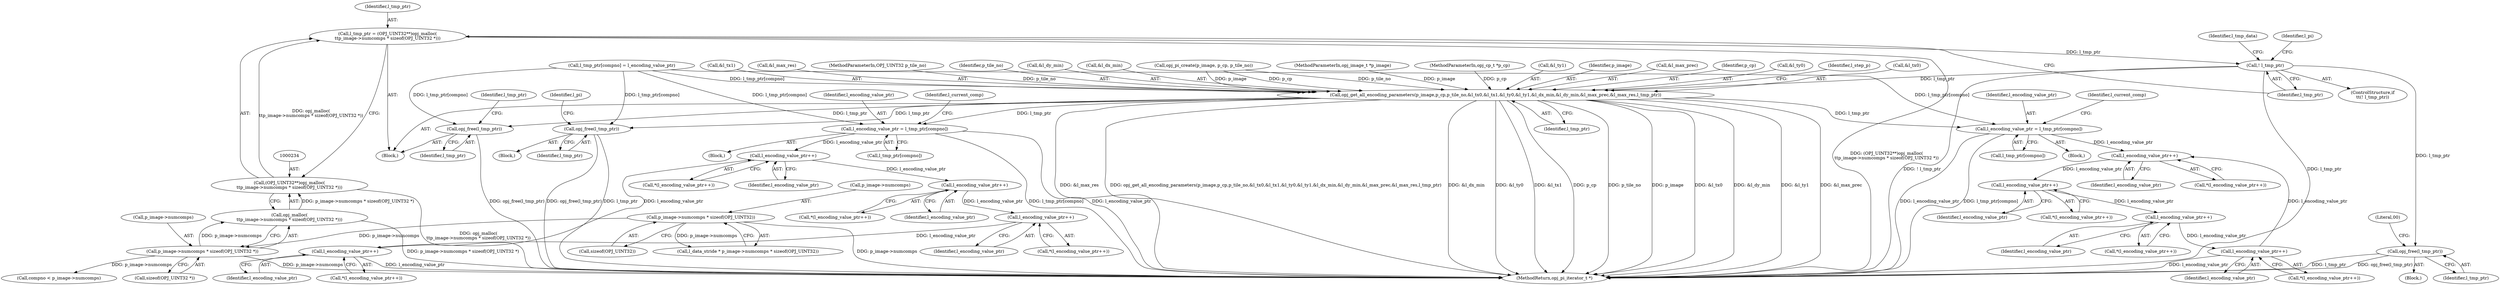 digraph "0_openjpeg_c16bc057ba3f125051c9966cf1f5b68a05681de4@integer" {
"1000231" [label="(Call,l_tmp_ptr = (OPJ_UINT32**)opj_malloc(\n\t\tp_image->numcomps * sizeof(OPJ_UINT32 *)))"];
"1000233" [label="(Call,(OPJ_UINT32**)opj_malloc(\n\t\tp_image->numcomps * sizeof(OPJ_UINT32 *)))"];
"1000235" [label="(Call,opj_malloc(\n\t\tp_image->numcomps * sizeof(OPJ_UINT32 *)))"];
"1000236" [label="(Call,p_image->numcomps * sizeof(OPJ_UINT32 *))"];
"1000219" [label="(Call,p_image->numcomps * sizeof(OPJ_UINT32))"];
"1000243" [label="(Call,! l_tmp_ptr)"];
"1000262" [label="(Call,opj_free(l_tmp_ptr))"];
"1000289" [label="(Call,opj_get_all_encoding_parameters(p_image,p_cp,p_tile_no,&l_tx0,&l_tx1,&l_ty0,&l_ty1,&l_dx_min,&l_dy_min,&l_max_prec,&l_max_res,l_tmp_ptr))"];
"1000357" [label="(Call,opj_free(l_tmp_ptr))"];
"1000437" [label="(Call,l_encoding_value_ptr = l_tmp_ptr[compno])"];
"1000473" [label="(Call,l_encoding_value_ptr++)"];
"1000480" [label="(Call,l_encoding_value_ptr++)"];
"1000487" [label="(Call,l_encoding_value_ptr++)"];
"1000494" [label="(Call,l_encoding_value_ptr++)"];
"1000589" [label="(Call,l_encoding_value_ptr = l_tmp_ptr[compno])"];
"1000625" [label="(Call,l_encoding_value_ptr++)"];
"1000632" [label="(Call,l_encoding_value_ptr++)"];
"1000639" [label="(Call,l_encoding_value_ptr++)"];
"1000646" [label="(Call,l_encoding_value_ptr++)"];
"1000672" [label="(Call,opj_free(l_tmp_ptr))"];
"1000596" [label="(Identifier,l_current_comp)"];
"1000219" [label="(Call,p_image->numcomps * sizeof(OPJ_UINT32))"];
"1000633" [label="(Identifier,l_encoding_value_ptr)"];
"1000675" [label="(Identifier,l_tmp_ptr)"];
"1000291" [label="(Identifier,p_cp)"];
"1000217" [label="(Call,l_data_stride * p_image->numcomps * sizeof(OPJ_UINT32))"];
"1000487" [label="(Call,l_encoding_value_ptr++)"];
"1000297" [label="(Call,&l_ty0)"];
"1000481" [label="(Identifier,l_encoding_value_ptr)"];
"1000232" [label="(Identifier,l_tmp_ptr)"];
"1000438" [label="(Identifier,l_encoding_value_ptr)"];
"1000251" [label="(Identifier,l_pi)"];
"1000473" [label="(Call,l_encoding_value_ptr++)"];
"1000311" [label="(Identifier,l_step_p)"];
"1000494" [label="(Call,l_encoding_value_ptr++)"];
"1000243" [label="(Call,! l_tmp_ptr)"];
"1000265" [label="(Literal,00)"];
"1000293" [label="(Call,&l_tx0)"];
"1000495" [label="(Identifier,l_encoding_value_ptr)"];
"1000295" [label="(Call,&l_tx1)"];
"1000631" [label="(Call,*(l_encoding_value_ptr++))"];
"1000696" [label="(MethodReturn,opj_pi_iterator_t *)"];
"1000235" [label="(Call,opj_malloc(\n\t\tp_image->numcomps * sizeof(OPJ_UINT32 *)))"];
"1000307" [label="(Call,&l_max_res)"];
"1000591" [label="(Call,l_tmp_ptr[compno])"];
"1000244" [label="(Identifier,l_tmp_ptr)"];
"1000479" [label="(Call,*(l_encoding_value_ptr++))"];
"1000624" [label="(Call,*(l_encoding_value_ptr++))"];
"1000646" [label="(Call,l_encoding_value_ptr++)"];
"1000437" [label="(Call,l_encoding_value_ptr = l_tmp_ptr[compno])"];
"1000357" [label="(Call,opj_free(l_tmp_ptr))"];
"1000488" [label="(Identifier,l_encoding_value_ptr)"];
"1000125" [label="(MethodParameterIn,OPJ_UINT32 p_tile_no)"];
"1000358" [label="(Identifier,l_tmp_ptr)"];
"1000639" [label="(Call,l_encoding_value_ptr++)"];
"1000262" [label="(Call,opj_free(l_tmp_ptr))"];
"1000263" [label="(Identifier,l_tmp_ptr)"];
"1000273" [label="(Call,compno < p_image->numcomps)"];
"1000281" [label="(Call,l_tmp_ptr[compno] = l_encoding_value_ptr)"];
"1000589" [label="(Call,l_encoding_value_ptr = l_tmp_ptr[compno])"];
"1000480" [label="(Call,l_encoding_value_ptr++)"];
"1000247" [label="(Identifier,l_tmp_data)"];
"1000289" [label="(Call,opj_get_all_encoding_parameters(p_image,p_cp,p_tile_no,&l_tx0,&l_tx1,&l_ty0,&l_ty1,&l_dx_min,&l_dy_min,&l_max_prec,&l_max_res,l_tmp_ptr))"];
"1000240" [label="(Call,sizeof(OPJ_UINT32 *))"];
"1000237" [label="(Call,p_image->numcomps)"];
"1000126" [label="(Block,)"];
"1000220" [label="(Call,p_image->numcomps)"];
"1000292" [label="(Identifier,p_tile_no)"];
"1000303" [label="(Call,&l_dy_min)"];
"1000645" [label="(Call,*(l_encoding_value_ptr++))"];
"1000301" [label="(Call,&l_dx_min)"];
"1000242" [label="(ControlStructure,if\n\t\t(! l_tmp_ptr))"];
"1000252" [label="(Call,opj_pi_create(p_image, p_cp, p_tile_no))"];
"1000236" [label="(Call,p_image->numcomps * sizeof(OPJ_UINT32 *))"];
"1000638" [label="(Call,*(l_encoding_value_ptr++))"];
"1000354" [label="(Block,)"];
"1000233" [label="(Call,(OPJ_UINT32**)opj_malloc(\n\t\tp_image->numcomps * sizeof(OPJ_UINT32 *)))"];
"1000123" [label="(MethodParameterIn,opj_image_t *p_image)"];
"1000124" [label="(MethodParameterIn,opj_cp_t *p_cp)"];
"1000299" [label="(Call,&l_ty1)"];
"1000474" [label="(Identifier,l_encoding_value_ptr)"];
"1000486" [label="(Call,*(l_encoding_value_ptr++))"];
"1000582" [label="(Block,)"];
"1000632" [label="(Call,l_encoding_value_ptr++)"];
"1000430" [label="(Block,)"];
"1000444" [label="(Identifier,l_current_comp)"];
"1000223" [label="(Call,sizeof(OPJ_UINT32))"];
"1000472" [label="(Call,*(l_encoding_value_ptr++))"];
"1000647" [label="(Identifier,l_encoding_value_ptr)"];
"1000259" [label="(Block,)"];
"1000626" [label="(Identifier,l_encoding_value_ptr)"];
"1000231" [label="(Call,l_tmp_ptr = (OPJ_UINT32**)opj_malloc(\n\t\tp_image->numcomps * sizeof(OPJ_UINT32 *)))"];
"1000493" [label="(Call,*(l_encoding_value_ptr++))"];
"1000640" [label="(Identifier,l_encoding_value_ptr)"];
"1000673" [label="(Identifier,l_tmp_ptr)"];
"1000672" [label="(Call,opj_free(l_tmp_ptr))"];
"1000625" [label="(Call,l_encoding_value_ptr++)"];
"1000360" [label="(Identifier,l_pi)"];
"1000590" [label="(Identifier,l_encoding_value_ptr)"];
"1000290" [label="(Identifier,p_image)"];
"1000305" [label="(Call,&l_max_prec)"];
"1000439" [label="(Call,l_tmp_ptr[compno])"];
"1000309" [label="(Identifier,l_tmp_ptr)"];
"1000231" -> "1000126"  [label="AST: "];
"1000231" -> "1000233"  [label="CFG: "];
"1000232" -> "1000231"  [label="AST: "];
"1000233" -> "1000231"  [label="AST: "];
"1000244" -> "1000231"  [label="CFG: "];
"1000231" -> "1000696"  [label="DDG: (OPJ_UINT32**)opj_malloc(\n\t\tp_image->numcomps * sizeof(OPJ_UINT32 *))"];
"1000233" -> "1000231"  [label="DDG: opj_malloc(\n\t\tp_image->numcomps * sizeof(OPJ_UINT32 *))"];
"1000231" -> "1000243"  [label="DDG: l_tmp_ptr"];
"1000233" -> "1000235"  [label="CFG: "];
"1000234" -> "1000233"  [label="AST: "];
"1000235" -> "1000233"  [label="AST: "];
"1000233" -> "1000696"  [label="DDG: opj_malloc(\n\t\tp_image->numcomps * sizeof(OPJ_UINT32 *))"];
"1000235" -> "1000233"  [label="DDG: p_image->numcomps * sizeof(OPJ_UINT32 *)"];
"1000235" -> "1000236"  [label="CFG: "];
"1000236" -> "1000235"  [label="AST: "];
"1000235" -> "1000696"  [label="DDG: p_image->numcomps * sizeof(OPJ_UINT32 *)"];
"1000236" -> "1000235"  [label="DDG: p_image->numcomps"];
"1000236" -> "1000240"  [label="CFG: "];
"1000237" -> "1000236"  [label="AST: "];
"1000240" -> "1000236"  [label="AST: "];
"1000236" -> "1000696"  [label="DDG: p_image->numcomps"];
"1000219" -> "1000236"  [label="DDG: p_image->numcomps"];
"1000236" -> "1000273"  [label="DDG: p_image->numcomps"];
"1000219" -> "1000217"  [label="AST: "];
"1000219" -> "1000223"  [label="CFG: "];
"1000220" -> "1000219"  [label="AST: "];
"1000223" -> "1000219"  [label="AST: "];
"1000217" -> "1000219"  [label="CFG: "];
"1000219" -> "1000696"  [label="DDG: p_image->numcomps"];
"1000219" -> "1000217"  [label="DDG: p_image->numcomps"];
"1000243" -> "1000242"  [label="AST: "];
"1000243" -> "1000244"  [label="CFG: "];
"1000244" -> "1000243"  [label="AST: "];
"1000247" -> "1000243"  [label="CFG: "];
"1000251" -> "1000243"  [label="CFG: "];
"1000243" -> "1000696"  [label="DDG: l_tmp_ptr"];
"1000243" -> "1000696"  [label="DDG: ! l_tmp_ptr"];
"1000243" -> "1000262"  [label="DDG: l_tmp_ptr"];
"1000243" -> "1000289"  [label="DDG: l_tmp_ptr"];
"1000262" -> "1000259"  [label="AST: "];
"1000262" -> "1000263"  [label="CFG: "];
"1000263" -> "1000262"  [label="AST: "];
"1000265" -> "1000262"  [label="CFG: "];
"1000262" -> "1000696"  [label="DDG: l_tmp_ptr"];
"1000262" -> "1000696"  [label="DDG: opj_free(l_tmp_ptr)"];
"1000289" -> "1000126"  [label="AST: "];
"1000289" -> "1000309"  [label="CFG: "];
"1000290" -> "1000289"  [label="AST: "];
"1000291" -> "1000289"  [label="AST: "];
"1000292" -> "1000289"  [label="AST: "];
"1000293" -> "1000289"  [label="AST: "];
"1000295" -> "1000289"  [label="AST: "];
"1000297" -> "1000289"  [label="AST: "];
"1000299" -> "1000289"  [label="AST: "];
"1000301" -> "1000289"  [label="AST: "];
"1000303" -> "1000289"  [label="AST: "];
"1000305" -> "1000289"  [label="AST: "];
"1000307" -> "1000289"  [label="AST: "];
"1000309" -> "1000289"  [label="AST: "];
"1000311" -> "1000289"  [label="CFG: "];
"1000289" -> "1000696"  [label="DDG: p_cp"];
"1000289" -> "1000696"  [label="DDG: p_tile_no"];
"1000289" -> "1000696"  [label="DDG: p_image"];
"1000289" -> "1000696"  [label="DDG: &l_tx0"];
"1000289" -> "1000696"  [label="DDG: &l_dy_min"];
"1000289" -> "1000696"  [label="DDG: &l_ty1"];
"1000289" -> "1000696"  [label="DDG: &l_max_prec"];
"1000289" -> "1000696"  [label="DDG: &l_max_res"];
"1000289" -> "1000696"  [label="DDG: opj_get_all_encoding_parameters(p_image,p_cp,p_tile_no,&l_tx0,&l_tx1,&l_ty0,&l_ty1,&l_dx_min,&l_dy_min,&l_max_prec,&l_max_res,l_tmp_ptr)"];
"1000289" -> "1000696"  [label="DDG: &l_dx_min"];
"1000289" -> "1000696"  [label="DDG: &l_ty0"];
"1000289" -> "1000696"  [label="DDG: &l_tx1"];
"1000252" -> "1000289"  [label="DDG: p_image"];
"1000252" -> "1000289"  [label="DDG: p_cp"];
"1000252" -> "1000289"  [label="DDG: p_tile_no"];
"1000123" -> "1000289"  [label="DDG: p_image"];
"1000124" -> "1000289"  [label="DDG: p_cp"];
"1000125" -> "1000289"  [label="DDG: p_tile_no"];
"1000281" -> "1000289"  [label="DDG: l_tmp_ptr[compno]"];
"1000289" -> "1000357"  [label="DDG: l_tmp_ptr"];
"1000289" -> "1000437"  [label="DDG: l_tmp_ptr"];
"1000289" -> "1000589"  [label="DDG: l_tmp_ptr"];
"1000289" -> "1000672"  [label="DDG: l_tmp_ptr"];
"1000357" -> "1000354"  [label="AST: "];
"1000357" -> "1000358"  [label="CFG: "];
"1000358" -> "1000357"  [label="AST: "];
"1000360" -> "1000357"  [label="CFG: "];
"1000357" -> "1000696"  [label="DDG: opj_free(l_tmp_ptr)"];
"1000357" -> "1000696"  [label="DDG: l_tmp_ptr"];
"1000281" -> "1000357"  [label="DDG: l_tmp_ptr[compno]"];
"1000437" -> "1000430"  [label="AST: "];
"1000437" -> "1000439"  [label="CFG: "];
"1000438" -> "1000437"  [label="AST: "];
"1000439" -> "1000437"  [label="AST: "];
"1000444" -> "1000437"  [label="CFG: "];
"1000437" -> "1000696"  [label="DDG: l_encoding_value_ptr"];
"1000437" -> "1000696"  [label="DDG: l_tmp_ptr[compno]"];
"1000281" -> "1000437"  [label="DDG: l_tmp_ptr[compno]"];
"1000437" -> "1000473"  [label="DDG: l_encoding_value_ptr"];
"1000473" -> "1000472"  [label="AST: "];
"1000473" -> "1000474"  [label="CFG: "];
"1000474" -> "1000473"  [label="AST: "];
"1000472" -> "1000473"  [label="CFG: "];
"1000494" -> "1000473"  [label="DDG: l_encoding_value_ptr"];
"1000473" -> "1000480"  [label="DDG: l_encoding_value_ptr"];
"1000480" -> "1000479"  [label="AST: "];
"1000480" -> "1000481"  [label="CFG: "];
"1000481" -> "1000480"  [label="AST: "];
"1000479" -> "1000480"  [label="CFG: "];
"1000480" -> "1000487"  [label="DDG: l_encoding_value_ptr"];
"1000487" -> "1000486"  [label="AST: "];
"1000487" -> "1000488"  [label="CFG: "];
"1000488" -> "1000487"  [label="AST: "];
"1000486" -> "1000487"  [label="CFG: "];
"1000487" -> "1000494"  [label="DDG: l_encoding_value_ptr"];
"1000494" -> "1000493"  [label="AST: "];
"1000494" -> "1000495"  [label="CFG: "];
"1000495" -> "1000494"  [label="AST: "];
"1000493" -> "1000494"  [label="CFG: "];
"1000494" -> "1000696"  [label="DDG: l_encoding_value_ptr"];
"1000589" -> "1000582"  [label="AST: "];
"1000589" -> "1000591"  [label="CFG: "];
"1000590" -> "1000589"  [label="AST: "];
"1000591" -> "1000589"  [label="AST: "];
"1000596" -> "1000589"  [label="CFG: "];
"1000589" -> "1000696"  [label="DDG: l_encoding_value_ptr"];
"1000589" -> "1000696"  [label="DDG: l_tmp_ptr[compno]"];
"1000281" -> "1000589"  [label="DDG: l_tmp_ptr[compno]"];
"1000589" -> "1000625"  [label="DDG: l_encoding_value_ptr"];
"1000625" -> "1000624"  [label="AST: "];
"1000625" -> "1000626"  [label="CFG: "];
"1000626" -> "1000625"  [label="AST: "];
"1000624" -> "1000625"  [label="CFG: "];
"1000646" -> "1000625"  [label="DDG: l_encoding_value_ptr"];
"1000625" -> "1000632"  [label="DDG: l_encoding_value_ptr"];
"1000632" -> "1000631"  [label="AST: "];
"1000632" -> "1000633"  [label="CFG: "];
"1000633" -> "1000632"  [label="AST: "];
"1000631" -> "1000632"  [label="CFG: "];
"1000632" -> "1000639"  [label="DDG: l_encoding_value_ptr"];
"1000639" -> "1000638"  [label="AST: "];
"1000639" -> "1000640"  [label="CFG: "];
"1000640" -> "1000639"  [label="AST: "];
"1000638" -> "1000639"  [label="CFG: "];
"1000639" -> "1000646"  [label="DDG: l_encoding_value_ptr"];
"1000646" -> "1000645"  [label="AST: "];
"1000646" -> "1000647"  [label="CFG: "];
"1000647" -> "1000646"  [label="AST: "];
"1000645" -> "1000646"  [label="CFG: "];
"1000646" -> "1000696"  [label="DDG: l_encoding_value_ptr"];
"1000672" -> "1000126"  [label="AST: "];
"1000672" -> "1000673"  [label="CFG: "];
"1000673" -> "1000672"  [label="AST: "];
"1000675" -> "1000672"  [label="CFG: "];
"1000672" -> "1000696"  [label="DDG: opj_free(l_tmp_ptr)"];
"1000281" -> "1000672"  [label="DDG: l_tmp_ptr[compno]"];
}
